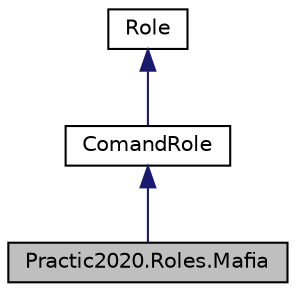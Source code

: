 digraph "Practic2020.Roles.Mafia"
{
 // LATEX_PDF_SIZE
  edge [fontname="Helvetica",fontsize="10",labelfontname="Helvetica",labelfontsize="10"];
  node [fontname="Helvetica",fontsize="10",shape=record];
  Node1 [label="Practic2020.Roles.Mafia",height=0.2,width=0.4,color="black", fillcolor="grey75", style="filled", fontcolor="black",tooltip="Роль мфии"];
  Node2 -> Node1 [dir="back",color="midnightblue",fontsize="10",style="solid",fontname="Helvetica"];
  Node2 [label="ComandRole",height=0.2,width=0.4,color="black", fillcolor="white", style="filled",URL="$class_practic2020_1_1_roles_1_1_comand_role.html",tooltip="Класс командной роли расширяет возможности обычной роли, добавляя возможность организации локальных г..."];
  Node3 -> Node2 [dir="back",color="midnightblue",fontsize="10",style="solid",fontname="Helvetica"];
  Node3 [label="Role",height=0.2,width=0.4,color="black", fillcolor="white", style="filled",URL="$class_practic2020_1_1_roles_1_1_role.html",tooltip="Абстрактный класс роли, задающий способ обращения с ролями в модели игры"];
}
